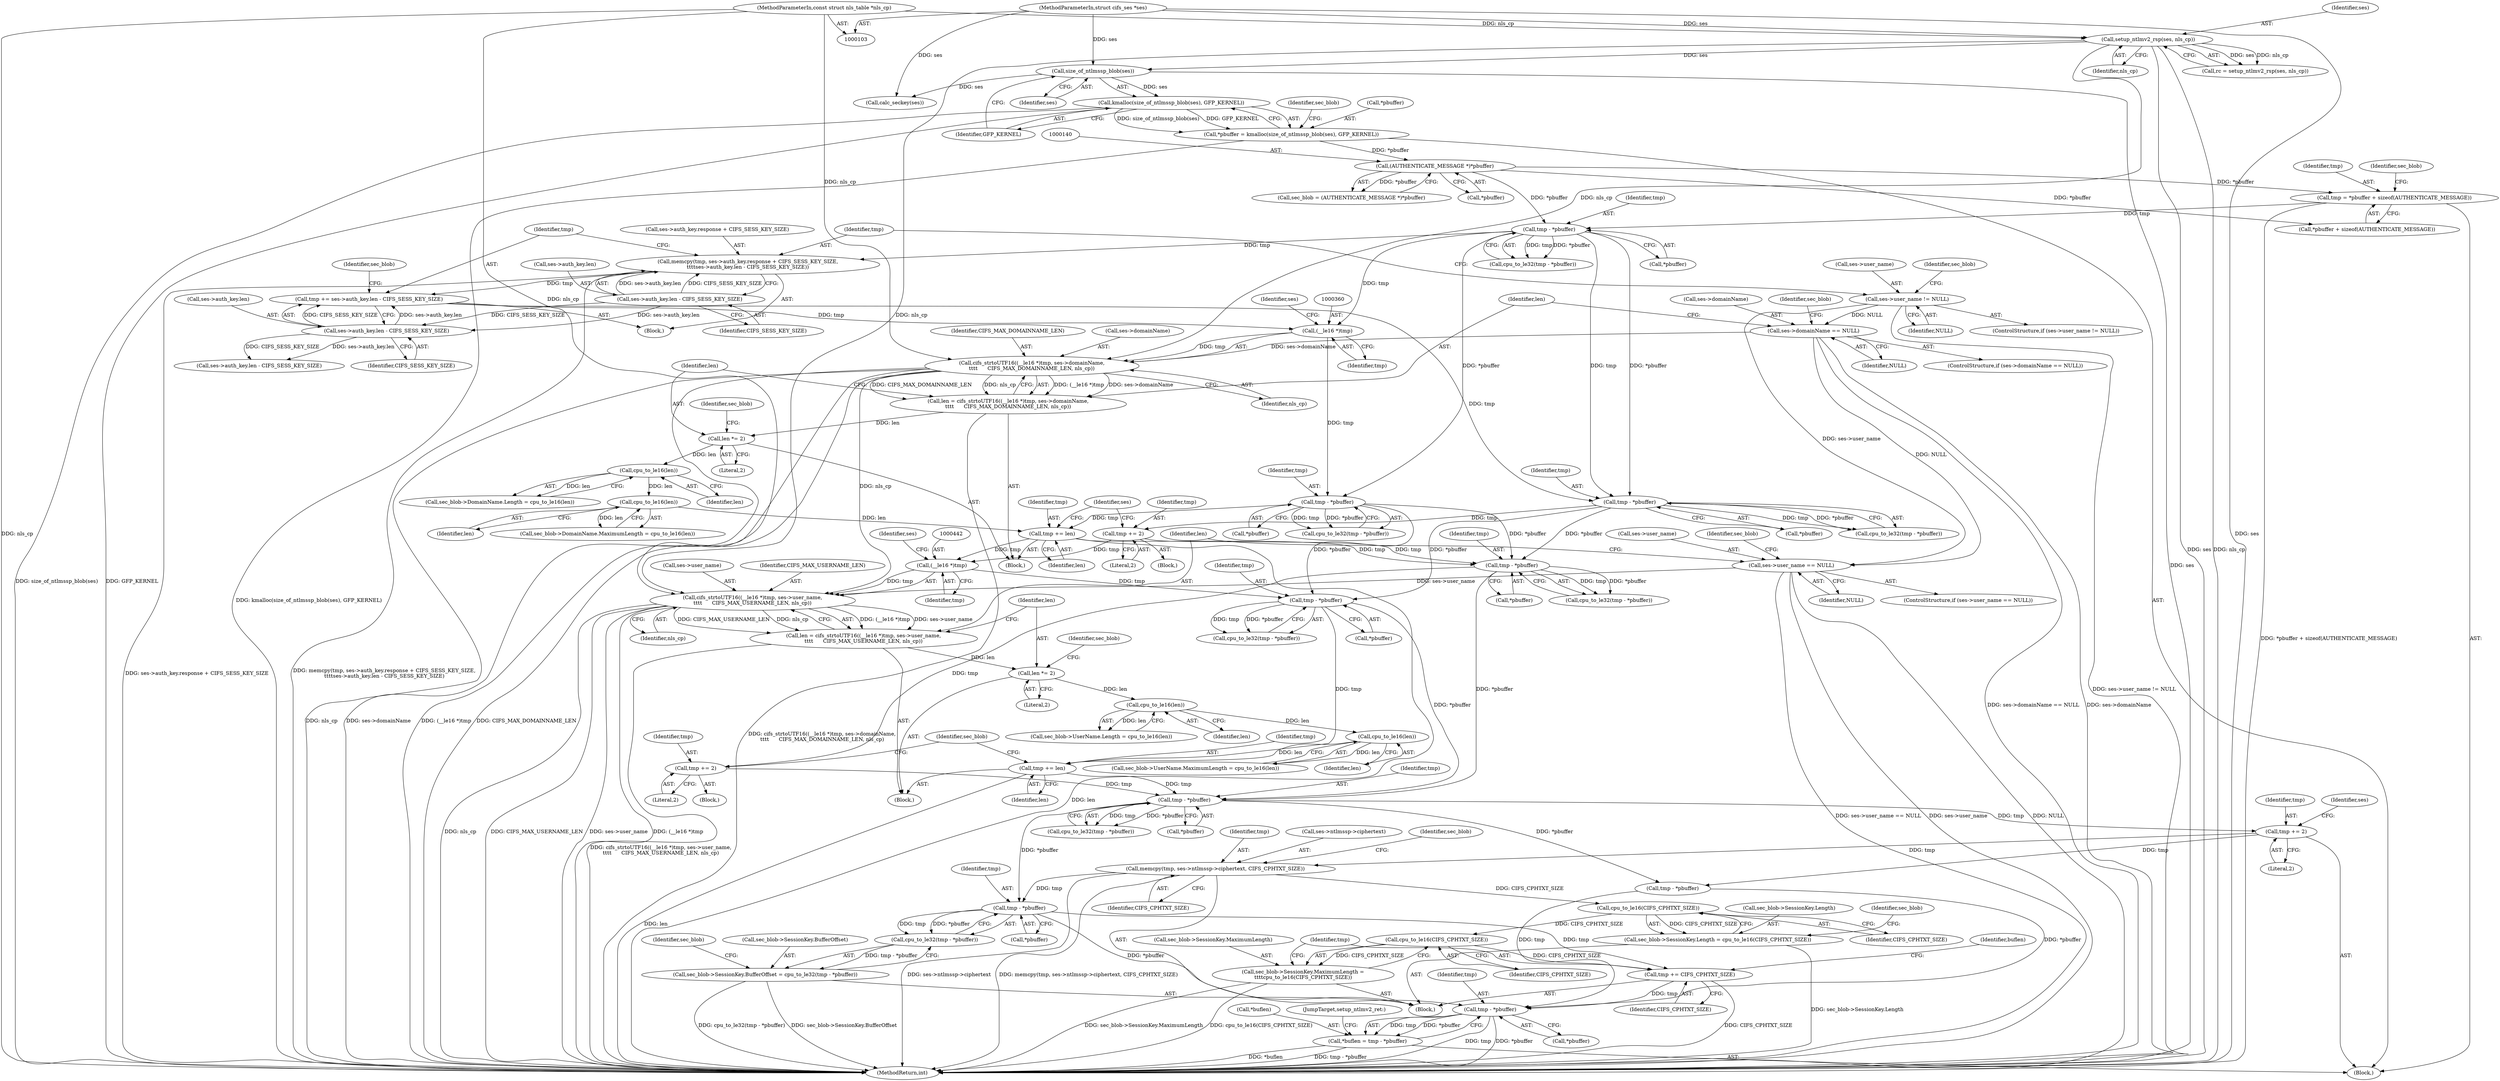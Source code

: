digraph "0_linux_cabfb3680f78981d26c078a26e5c748531257ebb@API" {
"1000531" [label="(Call,memcpy(tmp, ses->ntlmssp->ciphertext, CIFS_CPHTXT_SIZE))"];
"1000507" [label="(Call,tmp += 2)"];
"1000489" [label="(Call,tmp - *pbuffer)"];
"1000479" [label="(Call,tmp += len)"];
"1000477" [label="(Call,cpu_to_le16(len))"];
"1000469" [label="(Call,cpu_to_le16(len))"];
"1000449" [label="(Call,len *= 2)"];
"1000438" [label="(Call,len = cifs_strtoUTF16((__le16 *)tmp, ses->user_name,\n\t\t\t\t      CIFS_MAX_USERNAME_LEN, nls_cp))"];
"1000440" [label="(Call,cifs_strtoUTF16((__le16 *)tmp, ses->user_name,\n\t\t\t\t      CIFS_MAX_USERNAME_LEN, nls_cp))"];
"1000441" [label="(Call,(__le16 *)tmp)"];
"1000350" [label="(Call,tmp += 2)"];
"1000332" [label="(Call,tmp - *pbuffer)"];
"1000238" [label="(Call,tmp - *pbuffer)"];
"1000195" [label="(Call,tmp = *pbuffer + sizeof(AUTHENTICATE_MESSAGE))"];
"1000139" [label="(Call,(AUTHENTICATE_MESSAGE *)*pbuffer)"];
"1000130" [label="(Call,*pbuffer = kmalloc(size_of_ntlmssp_blob(ses), GFP_KERNEL))"];
"1000133" [label="(Call,kmalloc(size_of_ntlmssp_blob(ses), GFP_KERNEL))"];
"1000134" [label="(Call,size_of_ntlmssp_blob(ses))"];
"1000115" [label="(Call,setup_ntlmv2_rsp(ses, nls_cp))"];
"1000106" [label="(MethodParameterIn,struct cifs_ses *ses)"];
"1000107" [label="(MethodParameterIn,const struct nls_table *nls_cp)"];
"1000265" [label="(Call,tmp += ses->auth_key.len - CIFS_SESS_KEY_SIZE)"];
"1000267" [label="(Call,ses->auth_key.len - CIFS_SESS_KEY_SIZE)"];
"1000258" [label="(Call,ses->auth_key.len - CIFS_SESS_KEY_SIZE)"];
"1000249" [label="(Call,memcpy(tmp, ses->auth_key.response + CIFS_SESS_KEY_SIZE,\n\t\t\t\tses->auth_key.len - CIFS_SESS_KEY_SIZE))"];
"1000397" [label="(Call,tmp += len)"];
"1000395" [label="(Call,cpu_to_le16(len))"];
"1000387" [label="(Call,cpu_to_le16(len))"];
"1000367" [label="(Call,len *= 2)"];
"1000356" [label="(Call,len = cifs_strtoUTF16((__le16 *)tmp, ses->domainName,\n\t\t\t\t      CIFS_MAX_DOMAINNAME_LEN, nls_cp))"];
"1000358" [label="(Call,cifs_strtoUTF16((__le16 *)tmp, ses->domainName,\n\t\t\t\t      CIFS_MAX_DOMAINNAME_LEN, nls_cp))"];
"1000359" [label="(Call,(__le16 *)tmp)"];
"1000319" [label="(Call,ses->domainName == NULL)"];
"1000243" [label="(Call,ses->user_name != NULL)"];
"1000377" [label="(Call,tmp - *pbuffer)"];
"1000401" [label="(Call,ses->user_name == NULL)"];
"1000459" [label="(Call,tmp - *pbuffer)"];
"1000432" [label="(Call,tmp += 2)"];
"1000414" [label="(Call,tmp - *pbuffer)"];
"1000546" [label="(Call,tmp - *pbuffer)"];
"1000545" [label="(Call,cpu_to_le32(tmp - *pbuffer))"];
"1000539" [label="(Call,sec_blob->SessionKey.BufferOffset = cpu_to_le32(tmp - *pbuffer))"];
"1000566" [label="(Call,tmp += CIFS_CPHTXT_SIZE)"];
"1000599" [label="(Call,tmp - *pbuffer)"];
"1000596" [label="(Call,*buflen = tmp - *pbuffer)"];
"1000556" [label="(Call,cpu_to_le16(CIFS_CPHTXT_SIZE))"];
"1000550" [label="(Call,sec_blob->SessionKey.Length = cpu_to_le16(CIFS_CPHTXT_SIZE))"];
"1000564" [label="(Call,cpu_to_le16(CIFS_CPHTXT_SIZE))"];
"1000558" [label="(Call,sec_blob->SessionKey.MaximumLength =\n\t\t\t\tcpu_to_le16(CIFS_CPHTXT_SIZE))"];
"1000116" [label="(Identifier,ses)"];
"1000376" [label="(Call,cpu_to_le32(tmp - *pbuffer))"];
"1000249" [label="(Call,memcpy(tmp, ses->auth_key.response + CIFS_SESS_KEY_SIZE,\n\t\t\t\tses->auth_key.len - CIFS_SESS_KEY_SIZE))"];
"1000362" [label="(Call,ses->domainName)"];
"1000402" [label="(Call,ses->user_name)"];
"1000444" [label="(Call,ses->user_name)"];
"1000598" [label="(Identifier,buflen)"];
"1000539" [label="(Call,sec_blob->SessionKey.BufferOffset = cpu_to_le32(tmp - *pbuffer))"];
"1000556" [label="(Call,cpu_to_le16(CIFS_CPHTXT_SIZE))"];
"1000568" [label="(Identifier,CIFS_CPHTXT_SIZE)"];
"1000478" [label="(Identifier,len)"];
"1000441" [label="(Call,(__le16 *)tmp)"];
"1000438" [label="(Call,len = cifs_strtoUTF16((__le16 *)tmp, ses->user_name,\n\t\t\t\t      CIFS_MAX_USERNAME_LEN, nls_cp))"];
"1000204" [label="(Identifier,sec_blob)"];
"1000248" [label="(Block,)"];
"1000599" [label="(Call,tmp - *pbuffer)"];
"1000463" [label="(Call,sec_blob->UserName.Length = cpu_to_le16(len))"];
"1000395" [label="(Call,cpu_to_le16(len))"];
"1000455" [label="(Identifier,sec_blob)"];
"1000195" [label="(Call,tmp = *pbuffer + sizeof(AUTHENTICATE_MESSAGE))"];
"1000416" [label="(Call,*pbuffer)"];
"1000365" [label="(Identifier,CIFS_MAX_DOMAINNAME_LEN)"];
"1000532" [label="(Identifier,tmp)"];
"1000134" [label="(Call,size_of_ntlmssp_blob(ses))"];
"1000135" [label="(Identifier,ses)"];
"1000449" [label="(Call,len *= 2)"];
"1000443" [label="(Identifier,tmp)"];
"1000267" [label="(Call,ses->auth_key.len - CIFS_SESS_KEY_SIZE)"];
"1000545" [label="(Call,cpu_to_le32(tmp - *pbuffer))"];
"1000445" [label="(Identifier,ses)"];
"1000488" [label="(Call,cpu_to_le32(tmp - *pbuffer))"];
"1000469" [label="(Call,cpu_to_le16(len))"];
"1000243" [label="(Call,ses->user_name != NULL)"];
"1000363" [label="(Identifier,ses)"];
"1000242" [label="(ControlStructure,if (ses->user_name != NULL))"];
"1000528" [label="(Call,calc_seckey(ses))"];
"1000415" [label="(Identifier,tmp)"];
"1000133" [label="(Call,kmalloc(size_of_ntlmssp_blob(ses), GFP_KERNEL))"];
"1000596" [label="(Call,*buflen = tmp - *pbuffer)"];
"1000451" [label="(Literal,2)"];
"1000561" [label="(Identifier,sec_blob)"];
"1000440" [label="(Call,cifs_strtoUTF16((__le16 *)tmp, ses->user_name,\n\t\t\t\t      CIFS_MAX_USERNAME_LEN, nls_cp))"];
"1000399" [label="(Identifier,len)"];
"1000259" [label="(Call,ses->auth_key.len)"];
"1000477" [label="(Call,cpu_to_le16(len))"];
"1000410" [label="(Identifier,sec_blob)"];
"1000273" [label="(Identifier,CIFS_SESS_KEY_SIZE)"];
"1000507" [label="(Call,tmp += 2)"];
"1000480" [label="(Identifier,tmp)"];
"1000139" [label="(Call,(AUTHENTICATE_MESSAGE *)*pbuffer)"];
"1000559" [label="(Call,sec_blob->SessionKey.MaximumLength)"];
"1000324" [label="(Block,)"];
"1000470" [label="(Identifier,len)"];
"1000373" [label="(Identifier,sec_blob)"];
"1000356" [label="(Call,len = cifs_strtoUTF16((__le16 *)tmp, ses->domainName,\n\t\t\t\t      CIFS_MAX_DOMAINNAME_LEN, nls_cp))"];
"1000485" [label="(Identifier,sec_blob)"];
"1000334" [label="(Call,*pbuffer)"];
"1000369" [label="(Literal,2)"];
"1000533" [label="(Call,ses->ntlmssp->ciphertext)"];
"1000606" [label="(MethodReturn,int)"];
"1000281" [label="(Call,ses->auth_key.len - CIFS_SESS_KEY_SIZE)"];
"1000136" [label="(Identifier,GFP_KERNEL)"];
"1000597" [label="(Call,*buflen)"];
"1000405" [label="(Identifier,NULL)"];
"1000115" [label="(Call,setup_ntlmv2_rsp(ses, nls_cp))"];
"1000138" [label="(Identifier,sec_blob)"];
"1000459" [label="(Call,tmp - *pbuffer)"];
"1000546" [label="(Call,tmp - *pbuffer)"];
"1000196" [label="(Identifier,tmp)"];
"1000432" [label="(Call,tmp += 2)"];
"1000379" [label="(Call,*pbuffer)"];
"1000250" [label="(Identifier,tmp)"];
"1000318" [label="(ControlStructure,if (ses->domainName == NULL))"];
"1000460" [label="(Identifier,tmp)"];
"1000600" [label="(Identifier,tmp)"];
"1000264" [label="(Identifier,CIFS_SESS_KEY_SIZE)"];
"1000354" [label="(Block,)"];
"1000458" [label="(Call,cpu_to_le32(tmp - *pbuffer))"];
"1000439" [label="(Identifier,len)"];
"1000396" [label="(Identifier,len)"];
"1000414" [label="(Call,tmp - *pbuffer)"];
"1000265" [label="(Call,tmp += ses->auth_key.len - CIFS_SESS_KEY_SIZE)"];
"1000131" [label="(Call,*pbuffer)"];
"1000551" [label="(Call,sec_blob->SessionKey.Length)"];
"1000277" [label="(Identifier,sec_blob)"];
"1000481" [label="(Identifier,len)"];
"1000403" [label="(Identifier,ses)"];
"1000333" [label="(Identifier,tmp)"];
"1000461" [label="(Call,*pbuffer)"];
"1000387" [label="(Call,cpu_to_le16(len))"];
"1000603" [label="(JumpTarget,setup_ntlmv2_ret:)"];
"1000357" [label="(Identifier,len)"];
"1000401" [label="(Call,ses->user_name == NULL)"];
"1000566" [label="(Call,tmp += CIFS_CPHTXT_SIZE)"];
"1000578" [label="(Call,tmp - *pbuffer)"];
"1000397" [label="(Call,tmp += len)"];
"1000319" [label="(Call,ses->domainName == NULL)"];
"1000239" [label="(Identifier,tmp)"];
"1000508" [label="(Identifier,tmp)"];
"1000450" [label="(Identifier,len)"];
"1000547" [label="(Identifier,tmp)"];
"1000137" [label="(Call,sec_blob = (AUTHENTICATE_MESSAGE *)*pbuffer)"];
"1000378" [label="(Identifier,tmp)"];
"1000359" [label="(Call,(__le16 *)tmp)"];
"1000130" [label="(Call,*pbuffer = kmalloc(size_of_ntlmssp_blob(ses), GFP_KERNEL))"];
"1000601" [label="(Call,*pbuffer)"];
"1000389" [label="(Call,sec_blob->DomainName.MaximumLength = cpu_to_le16(len))"];
"1000516" [label="(Identifier,ses)"];
"1000433" [label="(Identifier,tmp)"];
"1000368" [label="(Identifier,len)"];
"1000331" [label="(Call,cpu_to_le32(tmp - *pbuffer))"];
"1000400" [label="(ControlStructure,if (ses->user_name == NULL))"];
"1000381" [label="(Call,sec_blob->DomainName.Length = cpu_to_le16(len))"];
"1000548" [label="(Call,*pbuffer)"];
"1000542" [label="(Identifier,sec_blob)"];
"1000558" [label="(Call,sec_blob->SessionKey.MaximumLength =\n\t\t\t\tcpu_to_le16(CIFS_CPHTXT_SIZE))"];
"1000367" [label="(Call,len *= 2)"];
"1000320" [label="(Call,ses->domainName)"];
"1000388" [label="(Identifier,len)"];
"1000434" [label="(Literal,2)"];
"1000106" [label="(MethodParameterIn,struct cifs_ses *ses)"];
"1000413" [label="(Call,cpu_to_le32(tmp - *pbuffer))"];
"1000550" [label="(Call,sec_blob->SessionKey.Length = cpu_to_le16(CIFS_CPHTXT_SIZE))"];
"1000471" [label="(Call,sec_blob->UserName.MaximumLength = cpu_to_le16(len))"];
"1000406" [label="(Block,)"];
"1000251" [label="(Call,ses->auth_key.response + CIFS_SESS_KEY_SIZE)"];
"1000240" [label="(Call,*pbuffer)"];
"1000564" [label="(Call,cpu_to_le16(CIFS_CPHTXT_SIZE))"];
"1000268" [label="(Call,ses->auth_key.len)"];
"1000358" [label="(Call,cifs_strtoUTF16((__le16 *)tmp, ses->domainName,\n\t\t\t\t      CIFS_MAX_DOMAINNAME_LEN, nls_cp))"];
"1000490" [label="(Identifier,tmp)"];
"1000553" [label="(Identifier,sec_blob)"];
"1000479" [label="(Call,tmp += len)"];
"1000567" [label="(Identifier,tmp)"];
"1000530" [label="(Block,)"];
"1000350" [label="(Call,tmp += 2)"];
"1000258" [label="(Call,ses->auth_key.len - CIFS_SESS_KEY_SIZE)"];
"1000307" [label="(Identifier,sec_blob)"];
"1000352" [label="(Literal,2)"];
"1000366" [label="(Identifier,nls_cp)"];
"1000197" [label="(Call,*pbuffer + sizeof(AUTHENTICATE_MESSAGE))"];
"1000538" [label="(Identifier,CIFS_CPHTXT_SIZE)"];
"1000447" [label="(Identifier,CIFS_MAX_USERNAME_LEN)"];
"1000141" [label="(Call,*pbuffer)"];
"1000113" [label="(Call,rc = setup_ntlmv2_rsp(ses, nls_cp))"];
"1000361" [label="(Identifier,tmp)"];
"1000377" [label="(Call,tmp - *pbuffer)"];
"1000108" [label="(Block,)"];
"1000491" [label="(Call,*pbuffer)"];
"1000509" [label="(Literal,2)"];
"1000436" [label="(Block,)"];
"1000244" [label="(Call,ses->user_name)"];
"1000531" [label="(Call,memcpy(tmp, ses->ntlmssp->ciphertext, CIFS_CPHTXT_SIZE))"];
"1000557" [label="(Identifier,CIFS_CPHTXT_SIZE)"];
"1000247" [label="(Identifier,NULL)"];
"1000328" [label="(Identifier,sec_blob)"];
"1000323" [label="(Identifier,NULL)"];
"1000540" [label="(Call,sec_blob->SessionKey.BufferOffset)"];
"1000238" [label="(Call,tmp - *pbuffer)"];
"1000107" [label="(MethodParameterIn,const struct nls_table *nls_cp)"];
"1000565" [label="(Identifier,CIFS_CPHTXT_SIZE)"];
"1000237" [label="(Call,cpu_to_le32(tmp - *pbuffer))"];
"1000448" [label="(Identifier,nls_cp)"];
"1000332" [label="(Call,tmp - *pbuffer)"];
"1000351" [label="(Identifier,tmp)"];
"1000398" [label="(Identifier,tmp)"];
"1000266" [label="(Identifier,tmp)"];
"1000489" [label="(Call,tmp - *pbuffer)"];
"1000117" [label="(Identifier,nls_cp)"];
"1000531" -> "1000530"  [label="AST: "];
"1000531" -> "1000538"  [label="CFG: "];
"1000532" -> "1000531"  [label="AST: "];
"1000533" -> "1000531"  [label="AST: "];
"1000538" -> "1000531"  [label="AST: "];
"1000542" -> "1000531"  [label="CFG: "];
"1000531" -> "1000606"  [label="DDG: ses->ntlmssp->ciphertext"];
"1000531" -> "1000606"  [label="DDG: memcpy(tmp, ses->ntlmssp->ciphertext, CIFS_CPHTXT_SIZE)"];
"1000507" -> "1000531"  [label="DDG: tmp"];
"1000531" -> "1000546"  [label="DDG: tmp"];
"1000531" -> "1000556"  [label="DDG: CIFS_CPHTXT_SIZE"];
"1000507" -> "1000108"  [label="AST: "];
"1000507" -> "1000509"  [label="CFG: "];
"1000508" -> "1000507"  [label="AST: "];
"1000509" -> "1000507"  [label="AST: "];
"1000516" -> "1000507"  [label="CFG: "];
"1000489" -> "1000507"  [label="DDG: tmp"];
"1000507" -> "1000578"  [label="DDG: tmp"];
"1000489" -> "1000488"  [label="AST: "];
"1000489" -> "1000491"  [label="CFG: "];
"1000490" -> "1000489"  [label="AST: "];
"1000491" -> "1000489"  [label="AST: "];
"1000488" -> "1000489"  [label="CFG: "];
"1000489" -> "1000488"  [label="DDG: tmp"];
"1000489" -> "1000488"  [label="DDG: *pbuffer"];
"1000479" -> "1000489"  [label="DDG: tmp"];
"1000432" -> "1000489"  [label="DDG: tmp"];
"1000459" -> "1000489"  [label="DDG: *pbuffer"];
"1000414" -> "1000489"  [label="DDG: *pbuffer"];
"1000489" -> "1000546"  [label="DDG: *pbuffer"];
"1000489" -> "1000578"  [label="DDG: *pbuffer"];
"1000479" -> "1000436"  [label="AST: "];
"1000479" -> "1000481"  [label="CFG: "];
"1000480" -> "1000479"  [label="AST: "];
"1000481" -> "1000479"  [label="AST: "];
"1000485" -> "1000479"  [label="CFG: "];
"1000479" -> "1000606"  [label="DDG: len"];
"1000477" -> "1000479"  [label="DDG: len"];
"1000459" -> "1000479"  [label="DDG: tmp"];
"1000477" -> "1000471"  [label="AST: "];
"1000477" -> "1000478"  [label="CFG: "];
"1000478" -> "1000477"  [label="AST: "];
"1000471" -> "1000477"  [label="CFG: "];
"1000477" -> "1000471"  [label="DDG: len"];
"1000469" -> "1000477"  [label="DDG: len"];
"1000469" -> "1000463"  [label="AST: "];
"1000469" -> "1000470"  [label="CFG: "];
"1000470" -> "1000469"  [label="AST: "];
"1000463" -> "1000469"  [label="CFG: "];
"1000469" -> "1000463"  [label="DDG: len"];
"1000449" -> "1000469"  [label="DDG: len"];
"1000449" -> "1000436"  [label="AST: "];
"1000449" -> "1000451"  [label="CFG: "];
"1000450" -> "1000449"  [label="AST: "];
"1000451" -> "1000449"  [label="AST: "];
"1000455" -> "1000449"  [label="CFG: "];
"1000438" -> "1000449"  [label="DDG: len"];
"1000438" -> "1000436"  [label="AST: "];
"1000438" -> "1000440"  [label="CFG: "];
"1000439" -> "1000438"  [label="AST: "];
"1000440" -> "1000438"  [label="AST: "];
"1000450" -> "1000438"  [label="CFG: "];
"1000438" -> "1000606"  [label="DDG: cifs_strtoUTF16((__le16 *)tmp, ses->user_name,\n\t\t\t\t      CIFS_MAX_USERNAME_LEN, nls_cp)"];
"1000440" -> "1000438"  [label="DDG: (__le16 *)tmp"];
"1000440" -> "1000438"  [label="DDG: ses->user_name"];
"1000440" -> "1000438"  [label="DDG: CIFS_MAX_USERNAME_LEN"];
"1000440" -> "1000438"  [label="DDG: nls_cp"];
"1000440" -> "1000448"  [label="CFG: "];
"1000441" -> "1000440"  [label="AST: "];
"1000444" -> "1000440"  [label="AST: "];
"1000447" -> "1000440"  [label="AST: "];
"1000448" -> "1000440"  [label="AST: "];
"1000440" -> "1000606"  [label="DDG: CIFS_MAX_USERNAME_LEN"];
"1000440" -> "1000606"  [label="DDG: (__le16 *)tmp"];
"1000440" -> "1000606"  [label="DDG: nls_cp"];
"1000440" -> "1000606"  [label="DDG: ses->user_name"];
"1000441" -> "1000440"  [label="DDG: tmp"];
"1000401" -> "1000440"  [label="DDG: ses->user_name"];
"1000115" -> "1000440"  [label="DDG: nls_cp"];
"1000358" -> "1000440"  [label="DDG: nls_cp"];
"1000107" -> "1000440"  [label="DDG: nls_cp"];
"1000441" -> "1000443"  [label="CFG: "];
"1000442" -> "1000441"  [label="AST: "];
"1000443" -> "1000441"  [label="AST: "];
"1000445" -> "1000441"  [label="CFG: "];
"1000350" -> "1000441"  [label="DDG: tmp"];
"1000397" -> "1000441"  [label="DDG: tmp"];
"1000441" -> "1000459"  [label="DDG: tmp"];
"1000350" -> "1000324"  [label="AST: "];
"1000350" -> "1000352"  [label="CFG: "];
"1000351" -> "1000350"  [label="AST: "];
"1000352" -> "1000350"  [label="AST: "];
"1000403" -> "1000350"  [label="CFG: "];
"1000332" -> "1000350"  [label="DDG: tmp"];
"1000350" -> "1000414"  [label="DDG: tmp"];
"1000332" -> "1000331"  [label="AST: "];
"1000332" -> "1000334"  [label="CFG: "];
"1000333" -> "1000332"  [label="AST: "];
"1000334" -> "1000332"  [label="AST: "];
"1000331" -> "1000332"  [label="CFG: "];
"1000332" -> "1000331"  [label="DDG: tmp"];
"1000332" -> "1000331"  [label="DDG: *pbuffer"];
"1000238" -> "1000332"  [label="DDG: tmp"];
"1000238" -> "1000332"  [label="DDG: *pbuffer"];
"1000265" -> "1000332"  [label="DDG: tmp"];
"1000332" -> "1000414"  [label="DDG: *pbuffer"];
"1000332" -> "1000459"  [label="DDG: *pbuffer"];
"1000238" -> "1000237"  [label="AST: "];
"1000238" -> "1000240"  [label="CFG: "];
"1000239" -> "1000238"  [label="AST: "];
"1000240" -> "1000238"  [label="AST: "];
"1000237" -> "1000238"  [label="CFG: "];
"1000238" -> "1000237"  [label="DDG: tmp"];
"1000238" -> "1000237"  [label="DDG: *pbuffer"];
"1000195" -> "1000238"  [label="DDG: tmp"];
"1000139" -> "1000238"  [label="DDG: *pbuffer"];
"1000238" -> "1000249"  [label="DDG: tmp"];
"1000238" -> "1000359"  [label="DDG: tmp"];
"1000238" -> "1000377"  [label="DDG: *pbuffer"];
"1000195" -> "1000108"  [label="AST: "];
"1000195" -> "1000197"  [label="CFG: "];
"1000196" -> "1000195"  [label="AST: "];
"1000197" -> "1000195"  [label="AST: "];
"1000204" -> "1000195"  [label="CFG: "];
"1000195" -> "1000606"  [label="DDG: *pbuffer + sizeof(AUTHENTICATE_MESSAGE)"];
"1000139" -> "1000195"  [label="DDG: *pbuffer"];
"1000139" -> "1000137"  [label="AST: "];
"1000139" -> "1000141"  [label="CFG: "];
"1000140" -> "1000139"  [label="AST: "];
"1000141" -> "1000139"  [label="AST: "];
"1000137" -> "1000139"  [label="CFG: "];
"1000139" -> "1000137"  [label="DDG: *pbuffer"];
"1000130" -> "1000139"  [label="DDG: *pbuffer"];
"1000139" -> "1000197"  [label="DDG: *pbuffer"];
"1000130" -> "1000108"  [label="AST: "];
"1000130" -> "1000133"  [label="CFG: "];
"1000131" -> "1000130"  [label="AST: "];
"1000133" -> "1000130"  [label="AST: "];
"1000138" -> "1000130"  [label="CFG: "];
"1000130" -> "1000606"  [label="DDG: kmalloc(size_of_ntlmssp_blob(ses), GFP_KERNEL)"];
"1000133" -> "1000130"  [label="DDG: size_of_ntlmssp_blob(ses)"];
"1000133" -> "1000130"  [label="DDG: GFP_KERNEL"];
"1000133" -> "1000136"  [label="CFG: "];
"1000134" -> "1000133"  [label="AST: "];
"1000136" -> "1000133"  [label="AST: "];
"1000133" -> "1000606"  [label="DDG: size_of_ntlmssp_blob(ses)"];
"1000133" -> "1000606"  [label="DDG: GFP_KERNEL"];
"1000134" -> "1000133"  [label="DDG: ses"];
"1000134" -> "1000135"  [label="CFG: "];
"1000135" -> "1000134"  [label="AST: "];
"1000136" -> "1000134"  [label="CFG: "];
"1000134" -> "1000606"  [label="DDG: ses"];
"1000115" -> "1000134"  [label="DDG: ses"];
"1000106" -> "1000134"  [label="DDG: ses"];
"1000134" -> "1000528"  [label="DDG: ses"];
"1000115" -> "1000113"  [label="AST: "];
"1000115" -> "1000117"  [label="CFG: "];
"1000116" -> "1000115"  [label="AST: "];
"1000117" -> "1000115"  [label="AST: "];
"1000113" -> "1000115"  [label="CFG: "];
"1000115" -> "1000606"  [label="DDG: nls_cp"];
"1000115" -> "1000606"  [label="DDG: ses"];
"1000115" -> "1000113"  [label="DDG: ses"];
"1000115" -> "1000113"  [label="DDG: nls_cp"];
"1000106" -> "1000115"  [label="DDG: ses"];
"1000107" -> "1000115"  [label="DDG: nls_cp"];
"1000115" -> "1000358"  [label="DDG: nls_cp"];
"1000106" -> "1000103"  [label="AST: "];
"1000106" -> "1000606"  [label="DDG: ses"];
"1000106" -> "1000528"  [label="DDG: ses"];
"1000107" -> "1000103"  [label="AST: "];
"1000107" -> "1000606"  [label="DDG: nls_cp"];
"1000107" -> "1000358"  [label="DDG: nls_cp"];
"1000265" -> "1000248"  [label="AST: "];
"1000265" -> "1000267"  [label="CFG: "];
"1000266" -> "1000265"  [label="AST: "];
"1000267" -> "1000265"  [label="AST: "];
"1000277" -> "1000265"  [label="CFG: "];
"1000267" -> "1000265"  [label="DDG: ses->auth_key.len"];
"1000267" -> "1000265"  [label="DDG: CIFS_SESS_KEY_SIZE"];
"1000249" -> "1000265"  [label="DDG: tmp"];
"1000265" -> "1000359"  [label="DDG: tmp"];
"1000267" -> "1000273"  [label="CFG: "];
"1000268" -> "1000267"  [label="AST: "];
"1000273" -> "1000267"  [label="AST: "];
"1000258" -> "1000267"  [label="DDG: ses->auth_key.len"];
"1000258" -> "1000267"  [label="DDG: CIFS_SESS_KEY_SIZE"];
"1000267" -> "1000281"  [label="DDG: ses->auth_key.len"];
"1000267" -> "1000281"  [label="DDG: CIFS_SESS_KEY_SIZE"];
"1000258" -> "1000249"  [label="AST: "];
"1000258" -> "1000264"  [label="CFG: "];
"1000259" -> "1000258"  [label="AST: "];
"1000264" -> "1000258"  [label="AST: "];
"1000249" -> "1000258"  [label="CFG: "];
"1000258" -> "1000249"  [label="DDG: ses->auth_key.len"];
"1000258" -> "1000249"  [label="DDG: CIFS_SESS_KEY_SIZE"];
"1000249" -> "1000248"  [label="AST: "];
"1000250" -> "1000249"  [label="AST: "];
"1000251" -> "1000249"  [label="AST: "];
"1000266" -> "1000249"  [label="CFG: "];
"1000249" -> "1000606"  [label="DDG: ses->auth_key.response + CIFS_SESS_KEY_SIZE"];
"1000249" -> "1000606"  [label="DDG: memcpy(tmp, ses->auth_key.response + CIFS_SESS_KEY_SIZE,\n\t\t\t\tses->auth_key.len - CIFS_SESS_KEY_SIZE)"];
"1000397" -> "1000354"  [label="AST: "];
"1000397" -> "1000399"  [label="CFG: "];
"1000398" -> "1000397"  [label="AST: "];
"1000399" -> "1000397"  [label="AST: "];
"1000403" -> "1000397"  [label="CFG: "];
"1000397" -> "1000606"  [label="DDG: len"];
"1000395" -> "1000397"  [label="DDG: len"];
"1000377" -> "1000397"  [label="DDG: tmp"];
"1000397" -> "1000414"  [label="DDG: tmp"];
"1000395" -> "1000389"  [label="AST: "];
"1000395" -> "1000396"  [label="CFG: "];
"1000396" -> "1000395"  [label="AST: "];
"1000389" -> "1000395"  [label="CFG: "];
"1000395" -> "1000389"  [label="DDG: len"];
"1000387" -> "1000395"  [label="DDG: len"];
"1000387" -> "1000381"  [label="AST: "];
"1000387" -> "1000388"  [label="CFG: "];
"1000388" -> "1000387"  [label="AST: "];
"1000381" -> "1000387"  [label="CFG: "];
"1000387" -> "1000381"  [label="DDG: len"];
"1000367" -> "1000387"  [label="DDG: len"];
"1000367" -> "1000354"  [label="AST: "];
"1000367" -> "1000369"  [label="CFG: "];
"1000368" -> "1000367"  [label="AST: "];
"1000369" -> "1000367"  [label="AST: "];
"1000373" -> "1000367"  [label="CFG: "];
"1000356" -> "1000367"  [label="DDG: len"];
"1000356" -> "1000354"  [label="AST: "];
"1000356" -> "1000358"  [label="CFG: "];
"1000357" -> "1000356"  [label="AST: "];
"1000358" -> "1000356"  [label="AST: "];
"1000368" -> "1000356"  [label="CFG: "];
"1000356" -> "1000606"  [label="DDG: cifs_strtoUTF16((__le16 *)tmp, ses->domainName,\n\t\t\t\t      CIFS_MAX_DOMAINNAME_LEN, nls_cp)"];
"1000358" -> "1000356"  [label="DDG: (__le16 *)tmp"];
"1000358" -> "1000356"  [label="DDG: ses->domainName"];
"1000358" -> "1000356"  [label="DDG: CIFS_MAX_DOMAINNAME_LEN"];
"1000358" -> "1000356"  [label="DDG: nls_cp"];
"1000358" -> "1000366"  [label="CFG: "];
"1000359" -> "1000358"  [label="AST: "];
"1000362" -> "1000358"  [label="AST: "];
"1000365" -> "1000358"  [label="AST: "];
"1000366" -> "1000358"  [label="AST: "];
"1000358" -> "1000606"  [label="DDG: CIFS_MAX_DOMAINNAME_LEN"];
"1000358" -> "1000606"  [label="DDG: nls_cp"];
"1000358" -> "1000606"  [label="DDG: ses->domainName"];
"1000358" -> "1000606"  [label="DDG: (__le16 *)tmp"];
"1000359" -> "1000358"  [label="DDG: tmp"];
"1000319" -> "1000358"  [label="DDG: ses->domainName"];
"1000359" -> "1000361"  [label="CFG: "];
"1000360" -> "1000359"  [label="AST: "];
"1000361" -> "1000359"  [label="AST: "];
"1000363" -> "1000359"  [label="CFG: "];
"1000359" -> "1000377"  [label="DDG: tmp"];
"1000319" -> "1000318"  [label="AST: "];
"1000319" -> "1000323"  [label="CFG: "];
"1000320" -> "1000319"  [label="AST: "];
"1000323" -> "1000319"  [label="AST: "];
"1000328" -> "1000319"  [label="CFG: "];
"1000357" -> "1000319"  [label="CFG: "];
"1000319" -> "1000606"  [label="DDG: ses->domainName == NULL"];
"1000319" -> "1000606"  [label="DDG: ses->domainName"];
"1000243" -> "1000319"  [label="DDG: NULL"];
"1000319" -> "1000401"  [label="DDG: NULL"];
"1000243" -> "1000242"  [label="AST: "];
"1000243" -> "1000247"  [label="CFG: "];
"1000244" -> "1000243"  [label="AST: "];
"1000247" -> "1000243"  [label="AST: "];
"1000250" -> "1000243"  [label="CFG: "];
"1000307" -> "1000243"  [label="CFG: "];
"1000243" -> "1000606"  [label="DDG: ses->user_name != NULL"];
"1000243" -> "1000401"  [label="DDG: ses->user_name"];
"1000377" -> "1000376"  [label="AST: "];
"1000377" -> "1000379"  [label="CFG: "];
"1000378" -> "1000377"  [label="AST: "];
"1000379" -> "1000377"  [label="AST: "];
"1000376" -> "1000377"  [label="CFG: "];
"1000377" -> "1000376"  [label="DDG: tmp"];
"1000377" -> "1000376"  [label="DDG: *pbuffer"];
"1000377" -> "1000414"  [label="DDG: *pbuffer"];
"1000377" -> "1000459"  [label="DDG: *pbuffer"];
"1000401" -> "1000400"  [label="AST: "];
"1000401" -> "1000405"  [label="CFG: "];
"1000402" -> "1000401"  [label="AST: "];
"1000405" -> "1000401"  [label="AST: "];
"1000410" -> "1000401"  [label="CFG: "];
"1000439" -> "1000401"  [label="CFG: "];
"1000401" -> "1000606"  [label="DDG: NULL"];
"1000401" -> "1000606"  [label="DDG: ses->user_name == NULL"];
"1000401" -> "1000606"  [label="DDG: ses->user_name"];
"1000459" -> "1000458"  [label="AST: "];
"1000459" -> "1000461"  [label="CFG: "];
"1000460" -> "1000459"  [label="AST: "];
"1000461" -> "1000459"  [label="AST: "];
"1000458" -> "1000459"  [label="CFG: "];
"1000459" -> "1000458"  [label="DDG: tmp"];
"1000459" -> "1000458"  [label="DDG: *pbuffer"];
"1000432" -> "1000406"  [label="AST: "];
"1000432" -> "1000434"  [label="CFG: "];
"1000433" -> "1000432"  [label="AST: "];
"1000434" -> "1000432"  [label="AST: "];
"1000485" -> "1000432"  [label="CFG: "];
"1000414" -> "1000432"  [label="DDG: tmp"];
"1000414" -> "1000413"  [label="AST: "];
"1000414" -> "1000416"  [label="CFG: "];
"1000415" -> "1000414"  [label="AST: "];
"1000416" -> "1000414"  [label="AST: "];
"1000413" -> "1000414"  [label="CFG: "];
"1000414" -> "1000413"  [label="DDG: tmp"];
"1000414" -> "1000413"  [label="DDG: *pbuffer"];
"1000546" -> "1000545"  [label="AST: "];
"1000546" -> "1000548"  [label="CFG: "];
"1000547" -> "1000546"  [label="AST: "];
"1000548" -> "1000546"  [label="AST: "];
"1000545" -> "1000546"  [label="CFG: "];
"1000546" -> "1000545"  [label="DDG: tmp"];
"1000546" -> "1000545"  [label="DDG: *pbuffer"];
"1000546" -> "1000566"  [label="DDG: tmp"];
"1000546" -> "1000599"  [label="DDG: *pbuffer"];
"1000545" -> "1000539"  [label="AST: "];
"1000539" -> "1000545"  [label="CFG: "];
"1000545" -> "1000539"  [label="DDG: tmp - *pbuffer"];
"1000539" -> "1000530"  [label="AST: "];
"1000540" -> "1000539"  [label="AST: "];
"1000553" -> "1000539"  [label="CFG: "];
"1000539" -> "1000606"  [label="DDG: sec_blob->SessionKey.BufferOffset"];
"1000539" -> "1000606"  [label="DDG: cpu_to_le32(tmp - *pbuffer)"];
"1000566" -> "1000530"  [label="AST: "];
"1000566" -> "1000568"  [label="CFG: "];
"1000567" -> "1000566"  [label="AST: "];
"1000568" -> "1000566"  [label="AST: "];
"1000598" -> "1000566"  [label="CFG: "];
"1000566" -> "1000606"  [label="DDG: CIFS_CPHTXT_SIZE"];
"1000564" -> "1000566"  [label="DDG: CIFS_CPHTXT_SIZE"];
"1000566" -> "1000599"  [label="DDG: tmp"];
"1000599" -> "1000596"  [label="AST: "];
"1000599" -> "1000601"  [label="CFG: "];
"1000600" -> "1000599"  [label="AST: "];
"1000601" -> "1000599"  [label="AST: "];
"1000596" -> "1000599"  [label="CFG: "];
"1000599" -> "1000606"  [label="DDG: tmp"];
"1000599" -> "1000606"  [label="DDG: *pbuffer"];
"1000599" -> "1000596"  [label="DDG: tmp"];
"1000599" -> "1000596"  [label="DDG: *pbuffer"];
"1000578" -> "1000599"  [label="DDG: tmp"];
"1000578" -> "1000599"  [label="DDG: *pbuffer"];
"1000596" -> "1000108"  [label="AST: "];
"1000597" -> "1000596"  [label="AST: "];
"1000603" -> "1000596"  [label="CFG: "];
"1000596" -> "1000606"  [label="DDG: tmp - *pbuffer"];
"1000596" -> "1000606"  [label="DDG: *buflen"];
"1000556" -> "1000550"  [label="AST: "];
"1000556" -> "1000557"  [label="CFG: "];
"1000557" -> "1000556"  [label="AST: "];
"1000550" -> "1000556"  [label="CFG: "];
"1000556" -> "1000550"  [label="DDG: CIFS_CPHTXT_SIZE"];
"1000556" -> "1000564"  [label="DDG: CIFS_CPHTXT_SIZE"];
"1000550" -> "1000530"  [label="AST: "];
"1000551" -> "1000550"  [label="AST: "];
"1000561" -> "1000550"  [label="CFG: "];
"1000550" -> "1000606"  [label="DDG: sec_blob->SessionKey.Length"];
"1000564" -> "1000558"  [label="AST: "];
"1000564" -> "1000565"  [label="CFG: "];
"1000565" -> "1000564"  [label="AST: "];
"1000558" -> "1000564"  [label="CFG: "];
"1000564" -> "1000558"  [label="DDG: CIFS_CPHTXT_SIZE"];
"1000558" -> "1000530"  [label="AST: "];
"1000559" -> "1000558"  [label="AST: "];
"1000567" -> "1000558"  [label="CFG: "];
"1000558" -> "1000606"  [label="DDG: sec_blob->SessionKey.MaximumLength"];
"1000558" -> "1000606"  [label="DDG: cpu_to_le16(CIFS_CPHTXT_SIZE)"];
}
